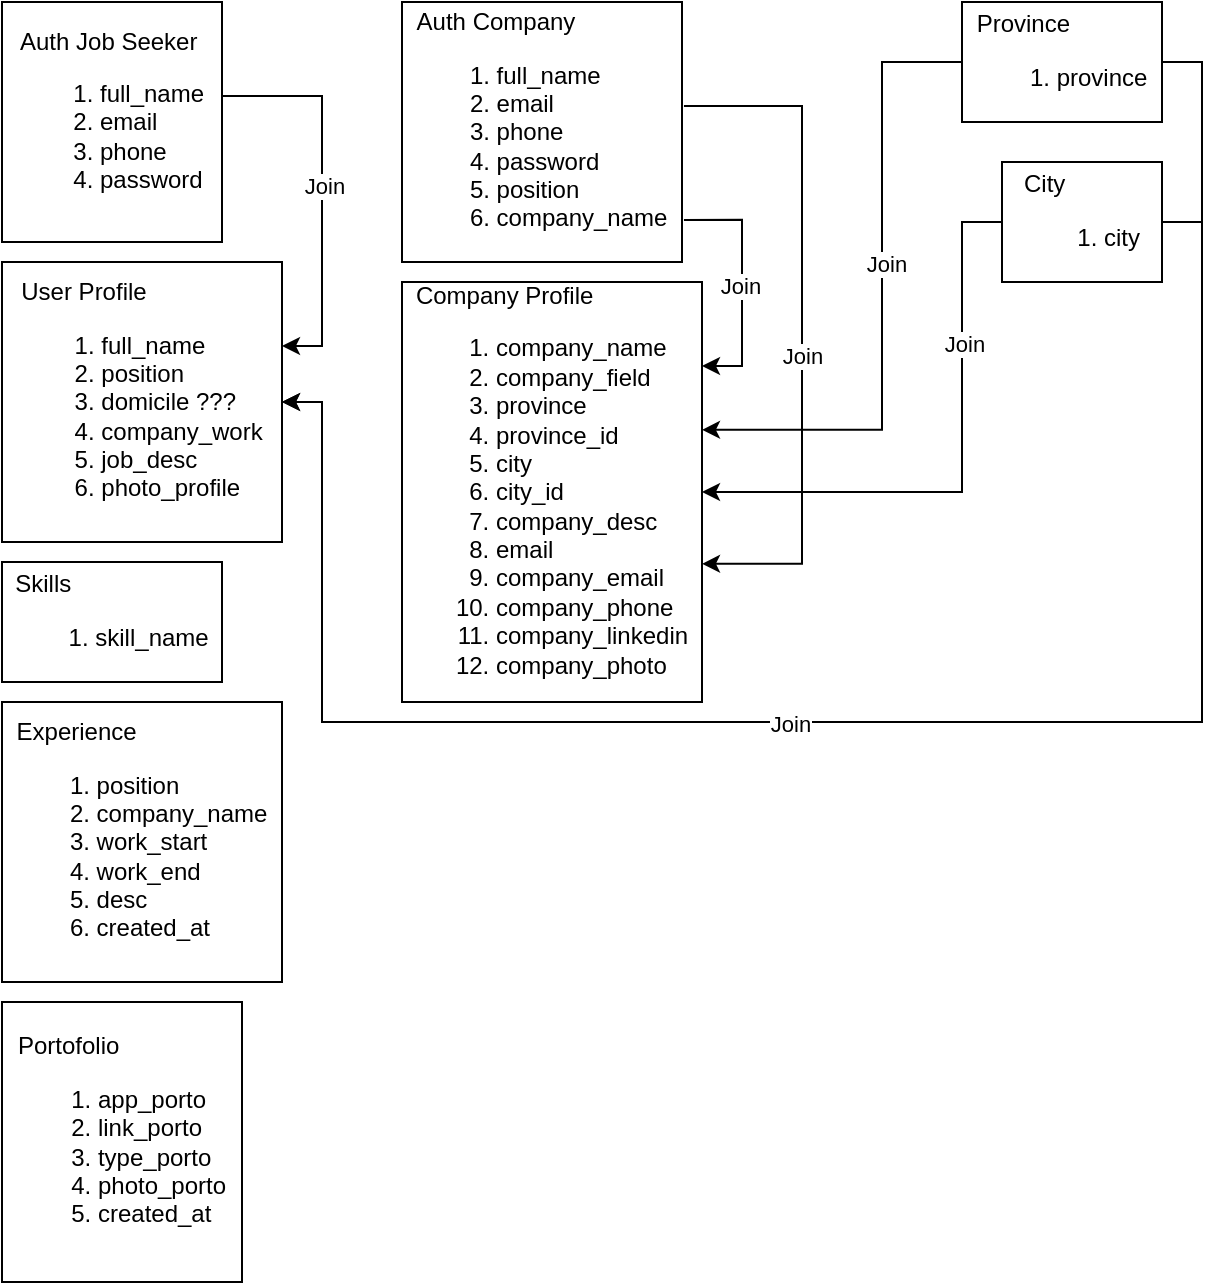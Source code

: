 <mxfile version="21.6.8" type="github">
  <diagram name="Page-1" id="RcPeB81B88A2oM1b_PDk">
    <mxGraphModel dx="765" dy="421" grid="1" gridSize="10" guides="1" tooltips="1" connect="1" arrows="1" fold="1" page="1" pageScale="1" pageWidth="850" pageHeight="1100" math="0" shadow="0">
      <root>
        <mxCell id="0" />
        <mxCell id="1" parent="0" />
        <mxCell id="PTgx1V2ydZDfHdpK58Lw-3" style="edgeStyle=orthogonalEdgeStyle;rounded=0;orthogonalLoop=1;jettySize=auto;html=1;exitX=0.991;exitY=0.392;exitDx=0;exitDy=0;entryX=1;entryY=0.3;entryDx=0;entryDy=0;exitPerimeter=0;entryPerimeter=0;" parent="1" source="PTgx1V2ydZDfHdpK58Lw-1" target="PTgx1V2ydZDfHdpK58Lw-2" edge="1">
          <mxGeometry relative="1" as="geometry" />
        </mxCell>
        <mxCell id="PTgx1V2ydZDfHdpK58Lw-4" value="Join" style="edgeLabel;html=1;align=center;verticalAlign=middle;resizable=0;points=[];" parent="PTgx1V2ydZDfHdpK58Lw-3" vertex="1" connectable="0">
          <mxGeometry x="-0.02" y="1" relative="1" as="geometry">
            <mxPoint as="offset" />
          </mxGeometry>
        </mxCell>
        <mxCell id="PTgx1V2ydZDfHdpK58Lw-1" value="&lt;div style=&quot;text-align: justify;&quot;&gt;&lt;span style=&quot;background-color: initial;&quot;&gt;Auth&amp;nbsp;&lt;/span&gt;&lt;span style=&quot;background-color: initial;&quot;&gt;Job Seeker&lt;/span&gt;&lt;/div&gt;&lt;div style=&quot;&quot;&gt;&lt;ol&gt;&lt;li style=&quot;text-align: justify;&quot;&gt;&lt;span style=&quot;background-color: initial;&quot;&gt;full_name&lt;/span&gt;&lt;/li&gt;&lt;li style=&quot;text-align: justify;&quot;&gt;&lt;span style=&quot;background-color: initial;&quot;&gt;email&lt;/span&gt;&lt;/li&gt;&lt;li style=&quot;text-align: justify;&quot;&gt;&lt;span style=&quot;background-color: initial;&quot;&gt;phone&lt;/span&gt;&lt;/li&gt;&lt;li style=&quot;text-align: justify;&quot;&gt;&lt;span style=&quot;background-color: initial;&quot;&gt;password&lt;/span&gt;&lt;/li&gt;&lt;/ol&gt;&lt;/div&gt;&lt;div style=&quot;text-align: justify;&quot;&gt;&lt;/div&gt;" style="rounded=0;whiteSpace=wrap;html=1;" parent="1" vertex="1">
          <mxGeometry x="40" y="40" width="110" height="120" as="geometry" />
        </mxCell>
        <mxCell id="PTgx1V2ydZDfHdpK58Lw-2" value="&lt;div style=&quot;text-align: left;&quot;&gt;User Profile&lt;/div&gt;&lt;div style=&quot;text-align: left;&quot;&gt;&lt;ol&gt;&lt;li&gt;&lt;span style=&quot;background-color: initial;&quot;&gt;full_name&lt;/span&gt;&lt;/li&gt;&lt;li&gt;&lt;span style=&quot;background-color: initial;&quot;&gt;position&lt;/span&gt;&lt;/li&gt;&lt;li&gt;&lt;span style=&quot;background-color: initial;&quot;&gt;domicile ???&lt;/span&gt;&lt;/li&gt;&lt;li&gt;&lt;span style=&quot;background-color: initial;&quot;&gt;company_work&lt;/span&gt;&lt;/li&gt;&lt;li&gt;&lt;span style=&quot;background-color: initial;&quot;&gt;job_desc&lt;/span&gt;&lt;/li&gt;&lt;li&gt;photo_profile&lt;/li&gt;&lt;/ol&gt;&lt;/div&gt;&lt;div style=&quot;text-align: justify;&quot;&gt;&lt;/div&gt;" style="rounded=0;whiteSpace=wrap;html=1;" parent="1" vertex="1">
          <mxGeometry x="40" y="170" width="140" height="140" as="geometry" />
        </mxCell>
        <mxCell id="PTgx1V2ydZDfHdpK58Lw-6" value="&lt;div style=&quot;text-align: left;&quot;&gt;Skills&lt;/div&gt;&lt;div style=&quot;text-align: left;&quot;&gt;&lt;ol&gt;&lt;li&gt;&lt;span style=&quot;background-color: initial;&quot;&gt;skill_name&lt;/span&gt;&lt;/li&gt;&lt;/ol&gt;&lt;/div&gt;&lt;div style=&quot;text-align: justify;&quot;&gt;&lt;/div&gt;" style="rounded=0;whiteSpace=wrap;html=1;" parent="1" vertex="1">
          <mxGeometry x="40" y="320" width="110" height="60" as="geometry" />
        </mxCell>
        <mxCell id="PTgx1V2ydZDfHdpK58Lw-7" value="&lt;div style=&quot;text-align: left;&quot;&gt;Experience&lt;/div&gt;&lt;div style=&quot;text-align: left;&quot;&gt;&lt;ol&gt;&lt;li&gt;&lt;span style=&quot;background-color: initial;&quot;&gt;position&lt;/span&gt;&lt;/li&gt;&lt;li&gt;&lt;span style=&quot;background-color: initial;&quot;&gt;company_name&lt;/span&gt;&lt;/li&gt;&lt;li&gt;&lt;span style=&quot;background-color: initial;&quot;&gt;work_start&lt;/span&gt;&lt;/li&gt;&lt;li&gt;&lt;span style=&quot;background-color: initial;&quot;&gt;work_end&lt;/span&gt;&lt;/li&gt;&lt;li&gt;&lt;span style=&quot;background-color: initial;&quot;&gt;desc&lt;/span&gt;&lt;/li&gt;&lt;li&gt;created_at&lt;/li&gt;&lt;/ol&gt;&lt;/div&gt;&lt;div style=&quot;text-align: justify;&quot;&gt;&lt;/div&gt;" style="rounded=0;whiteSpace=wrap;html=1;" parent="1" vertex="1">
          <mxGeometry x="40" y="390" width="140" height="140" as="geometry" />
        </mxCell>
        <mxCell id="PTgx1V2ydZDfHdpK58Lw-8" value="&lt;div style=&quot;text-align: left;&quot;&gt;Portofolio&lt;/div&gt;&lt;div style=&quot;text-align: left;&quot;&gt;&lt;ol&gt;&lt;li&gt;&lt;span style=&quot;background-color: initial;&quot;&gt;app_porto&lt;/span&gt;&lt;/li&gt;&lt;li&gt;&lt;span style=&quot;background-color: initial;&quot;&gt;link_porto&lt;/span&gt;&lt;/li&gt;&lt;li&gt;&lt;span style=&quot;background-color: initial;&quot;&gt;type_porto&lt;/span&gt;&lt;/li&gt;&lt;li&gt;&lt;span style=&quot;background-color: initial;&quot;&gt;photo_porto&lt;/span&gt;&lt;/li&gt;&lt;li&gt;created_at&lt;/li&gt;&lt;/ol&gt;&lt;/div&gt;&lt;div style=&quot;text-align: justify;&quot;&gt;&lt;/div&gt;" style="rounded=0;whiteSpace=wrap;html=1;" parent="1" vertex="1">
          <mxGeometry x="40" y="540" width="120" height="140" as="geometry" />
        </mxCell>
        <mxCell id="PTgx1V2ydZDfHdpK58Lw-11" style="edgeStyle=orthogonalEdgeStyle;rounded=0;orthogonalLoop=1;jettySize=auto;html=1;exitX=1.007;exitY=0.838;exitDx=0;exitDy=0;entryX=1;entryY=0.2;entryDx=0;entryDy=0;entryPerimeter=0;exitPerimeter=0;" parent="1" source="PTgx1V2ydZDfHdpK58Lw-9" target="PTgx1V2ydZDfHdpK58Lw-10" edge="1">
          <mxGeometry relative="1" as="geometry" />
        </mxCell>
        <mxCell id="PTgx1V2ydZDfHdpK58Lw-12" value="Join" style="edgeLabel;html=1;align=center;verticalAlign=middle;resizable=0;points=[];" parent="PTgx1V2ydZDfHdpK58Lw-11" vertex="1" connectable="0">
          <mxGeometry x="0.017" y="-1" relative="1" as="geometry">
            <mxPoint as="offset" />
          </mxGeometry>
        </mxCell>
        <mxCell id="PTgx1V2ydZDfHdpK58Lw-13" style="edgeStyle=orthogonalEdgeStyle;rounded=0;orthogonalLoop=1;jettySize=auto;html=1;exitX=1.007;exitY=0.4;exitDx=0;exitDy=0;entryX=1;entryY=0.671;entryDx=0;entryDy=0;entryPerimeter=0;exitPerimeter=0;" parent="1" source="PTgx1V2ydZDfHdpK58Lw-9" target="PTgx1V2ydZDfHdpK58Lw-10" edge="1">
          <mxGeometry relative="1" as="geometry">
            <Array as="points">
              <mxPoint x="440" y="92" />
              <mxPoint x="440" y="321" />
            </Array>
          </mxGeometry>
        </mxCell>
        <mxCell id="PTgx1V2ydZDfHdpK58Lw-14" value="Join" style="edgeLabel;html=1;align=center;verticalAlign=middle;resizable=0;points=[];" parent="PTgx1V2ydZDfHdpK58Lw-13" vertex="1" connectable="0">
          <mxGeometry x="0.089" relative="1" as="geometry">
            <mxPoint as="offset" />
          </mxGeometry>
        </mxCell>
        <mxCell id="PTgx1V2ydZDfHdpK58Lw-9" value="&lt;div style=&quot;text-align: justify;&quot;&gt;&lt;span style=&quot;background-color: initial;&quot;&gt;Auth&amp;nbsp;&lt;/span&gt;&lt;span style=&quot;background-color: initial;&quot;&gt;Company&lt;/span&gt;&lt;/div&gt;&lt;div style=&quot;&quot;&gt;&lt;ol&gt;&lt;li style=&quot;text-align: justify;&quot;&gt;&lt;span style=&quot;background-color: initial;&quot;&gt;full_name&lt;/span&gt;&lt;/li&gt;&lt;li style=&quot;text-align: justify;&quot;&gt;&lt;span style=&quot;background-color: initial;&quot;&gt;email&lt;/span&gt;&lt;/li&gt;&lt;li style=&quot;text-align: justify;&quot;&gt;&lt;span style=&quot;background-color: initial;&quot;&gt;phone&lt;/span&gt;&lt;/li&gt;&lt;li style=&quot;text-align: justify;&quot;&gt;&lt;span style=&quot;background-color: initial;&quot;&gt;password&lt;/span&gt;&lt;/li&gt;&lt;li style=&quot;text-align: justify;&quot;&gt;&lt;span style=&quot;background-color: initial;&quot;&gt;position&lt;/span&gt;&lt;/li&gt;&lt;li style=&quot;text-align: justify;&quot;&gt;&lt;span style=&quot;background-color: initial;&quot;&gt;company_name&lt;/span&gt;&lt;/li&gt;&lt;/ol&gt;&lt;/div&gt;&lt;div style=&quot;text-align: justify;&quot;&gt;&lt;/div&gt;" style="rounded=0;whiteSpace=wrap;html=1;" parent="1" vertex="1">
          <mxGeometry x="240" y="40" width="140" height="130" as="geometry" />
        </mxCell>
        <mxCell id="PTgx1V2ydZDfHdpK58Lw-10" value="&lt;div style=&quot;text-align: left;&quot;&gt;Company Profile&lt;/div&gt;&lt;div style=&quot;text-align: left;&quot;&gt;&lt;ol&gt;&lt;li&gt;&lt;span style=&quot;background-color: initial;&quot;&gt;company_name&lt;/span&gt;&lt;/li&gt;&lt;li&gt;&lt;span style=&quot;background-color: initial;&quot;&gt;company_field&lt;/span&gt;&lt;/li&gt;&lt;li&gt;&lt;span style=&quot;background-color: initial;&quot;&gt;province&lt;/span&gt;&lt;/li&gt;&lt;li&gt;&lt;span style=&quot;background-color: initial;&quot;&gt;province_id&lt;/span&gt;&lt;/li&gt;&lt;li&gt;&lt;span style=&quot;background-color: initial;&quot;&gt;city&lt;/span&gt;&lt;/li&gt;&lt;li&gt;&lt;span style=&quot;background-color: initial;&quot;&gt;city_id&lt;/span&gt;&lt;/li&gt;&lt;li&gt;&lt;span style=&quot;background-color: initial;&quot;&gt;company_desc&lt;/span&gt;&lt;/li&gt;&lt;li&gt;email&lt;/li&gt;&lt;li&gt;company_email&lt;/li&gt;&lt;li&gt;company_phone&lt;/li&gt;&lt;li&gt;company_linkedin&lt;/li&gt;&lt;li&gt;company_photo&lt;/li&gt;&lt;/ol&gt;&lt;/div&gt;&lt;div style=&quot;text-align: justify;&quot;&gt;&lt;/div&gt;" style="rounded=0;whiteSpace=wrap;html=1;" parent="1" vertex="1">
          <mxGeometry x="240" y="180" width="150" height="210" as="geometry" />
        </mxCell>
        <mxCell id="PTgx1V2ydZDfHdpK58Lw-24" style="edgeStyle=orthogonalEdgeStyle;rounded=0;orthogonalLoop=1;jettySize=auto;html=1;exitX=0;exitY=0.5;exitDx=0;exitDy=0;entryX=1;entryY=0.352;entryDx=0;entryDy=0;entryPerimeter=0;" parent="1" source="PTgx1V2ydZDfHdpK58Lw-15" target="PTgx1V2ydZDfHdpK58Lw-10" edge="1">
          <mxGeometry relative="1" as="geometry">
            <Array as="points">
              <mxPoint x="480" y="70" />
              <mxPoint x="480" y="254" />
            </Array>
          </mxGeometry>
        </mxCell>
        <mxCell id="PTgx1V2ydZDfHdpK58Lw-30" value="Join" style="edgeLabel;html=1;align=center;verticalAlign=middle;resizable=0;points=[];" parent="PTgx1V2ydZDfHdpK58Lw-24" vertex="1" connectable="0">
          <mxGeometry x="-0.102" y="2" relative="1" as="geometry">
            <mxPoint as="offset" />
          </mxGeometry>
        </mxCell>
        <mxCell id="PTgx1V2ydZDfHdpK58Lw-32" style="edgeStyle=orthogonalEdgeStyle;rounded=0;orthogonalLoop=1;jettySize=auto;html=1;exitX=1;exitY=0.5;exitDx=0;exitDy=0;entryX=1;entryY=0.5;entryDx=0;entryDy=0;" parent="1" source="PTgx1V2ydZDfHdpK58Lw-15" target="PTgx1V2ydZDfHdpK58Lw-2" edge="1">
          <mxGeometry relative="1" as="geometry">
            <Array as="points">
              <mxPoint x="640" y="70" />
              <mxPoint x="640" y="400" />
              <mxPoint x="200" y="400" />
              <mxPoint x="200" y="240" />
            </Array>
          </mxGeometry>
        </mxCell>
        <mxCell id="PTgx1V2ydZDfHdpK58Lw-15" value="&lt;div style=&quot;text-align: justify;&quot;&gt;Province&lt;/div&gt;&lt;div style=&quot;&quot;&gt;&lt;ol&gt;&lt;li style=&quot;text-align: justify;&quot;&gt;&lt;span style=&quot;background-color: initial;&quot;&gt;province&lt;/span&gt;&lt;/li&gt;&lt;/ol&gt;&lt;/div&gt;&lt;div style=&quot;text-align: justify;&quot;&gt;&lt;/div&gt;" style="rounded=0;whiteSpace=wrap;html=1;" parent="1" vertex="1">
          <mxGeometry x="520" y="40" width="100" height="60" as="geometry" />
        </mxCell>
        <mxCell id="PTgx1V2ydZDfHdpK58Lw-29" style="edgeStyle=orthogonalEdgeStyle;rounded=0;orthogonalLoop=1;jettySize=auto;html=1;exitX=0;exitY=0.5;exitDx=0;exitDy=0;entryX=1;entryY=0.5;entryDx=0;entryDy=0;" parent="1" source="PTgx1V2ydZDfHdpK58Lw-18" target="PTgx1V2ydZDfHdpK58Lw-10" edge="1">
          <mxGeometry relative="1" as="geometry">
            <Array as="points">
              <mxPoint x="520" y="150" />
              <mxPoint x="520" y="285" />
            </Array>
          </mxGeometry>
        </mxCell>
        <mxCell id="PTgx1V2ydZDfHdpK58Lw-31" value="Join" style="edgeLabel;html=1;align=center;verticalAlign=middle;resizable=0;points=[];" parent="PTgx1V2ydZDfHdpK58Lw-29" vertex="1" connectable="0">
          <mxGeometry x="-0.432" y="1" relative="1" as="geometry">
            <mxPoint as="offset" />
          </mxGeometry>
        </mxCell>
        <mxCell id="PTgx1V2ydZDfHdpK58Lw-33" style="edgeStyle=orthogonalEdgeStyle;rounded=0;orthogonalLoop=1;jettySize=auto;html=1;exitX=1;exitY=0.5;exitDx=0;exitDy=0;entryX=1;entryY=0.5;entryDx=0;entryDy=0;" parent="1" source="PTgx1V2ydZDfHdpK58Lw-18" target="PTgx1V2ydZDfHdpK58Lw-2" edge="1">
          <mxGeometry relative="1" as="geometry">
            <Array as="points">
              <mxPoint x="640" y="150" />
              <mxPoint x="640" y="400" />
              <mxPoint x="200" y="400" />
              <mxPoint x="200" y="240" />
            </Array>
          </mxGeometry>
        </mxCell>
        <mxCell id="PTgx1V2ydZDfHdpK58Lw-34" value="Join" style="edgeLabel;html=1;align=center;verticalAlign=middle;resizable=0;points=[];" parent="PTgx1V2ydZDfHdpK58Lw-33" vertex="1" connectable="0">
          <mxGeometry x="0.07" y="1" relative="1" as="geometry">
            <mxPoint as="offset" />
          </mxGeometry>
        </mxCell>
        <mxCell id="PTgx1V2ydZDfHdpK58Lw-18" value="&lt;div style=&quot;text-align: justify;&quot;&gt;City&lt;/div&gt;&lt;div style=&quot;&quot;&gt;&lt;ol&gt;&lt;li style=&quot;text-align: justify;&quot;&gt;&lt;span style=&quot;background-color: initial;&quot;&gt;city&lt;/span&gt;&lt;/li&gt;&lt;/ol&gt;&lt;/div&gt;&lt;div style=&quot;text-align: justify;&quot;&gt;&lt;/div&gt;" style="rounded=0;whiteSpace=wrap;html=1;" parent="1" vertex="1">
          <mxGeometry x="540" y="120" width="80" height="60" as="geometry" />
        </mxCell>
      </root>
    </mxGraphModel>
  </diagram>
</mxfile>
